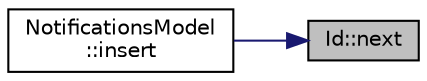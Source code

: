 digraph "Id::next"
{
 // LATEX_PDF_SIZE
  edge [fontname="Helvetica",fontsize="10",labelfontname="Helvetica",labelfontsize="10"];
  node [fontname="Helvetica",fontsize="10",shape=record];
  rankdir="RL";
  Node1 [label="Id::next",height=0.2,width=0.4,color="black", fillcolor="grey75", style="filled", fontcolor="black",tooltip=" "];
  Node1 -> Node2 [dir="back",color="midnightblue",fontsize="10",style="solid",fontname="Helvetica"];
  Node2 [label="NotificationsModel\l::insert",height=0.2,width=0.4,color="black", fillcolor="white", style="filled",URL="$class_notifications_model.html#a14ecea098d975f338e328d6662ddfa9e",tooltip=" "];
}
